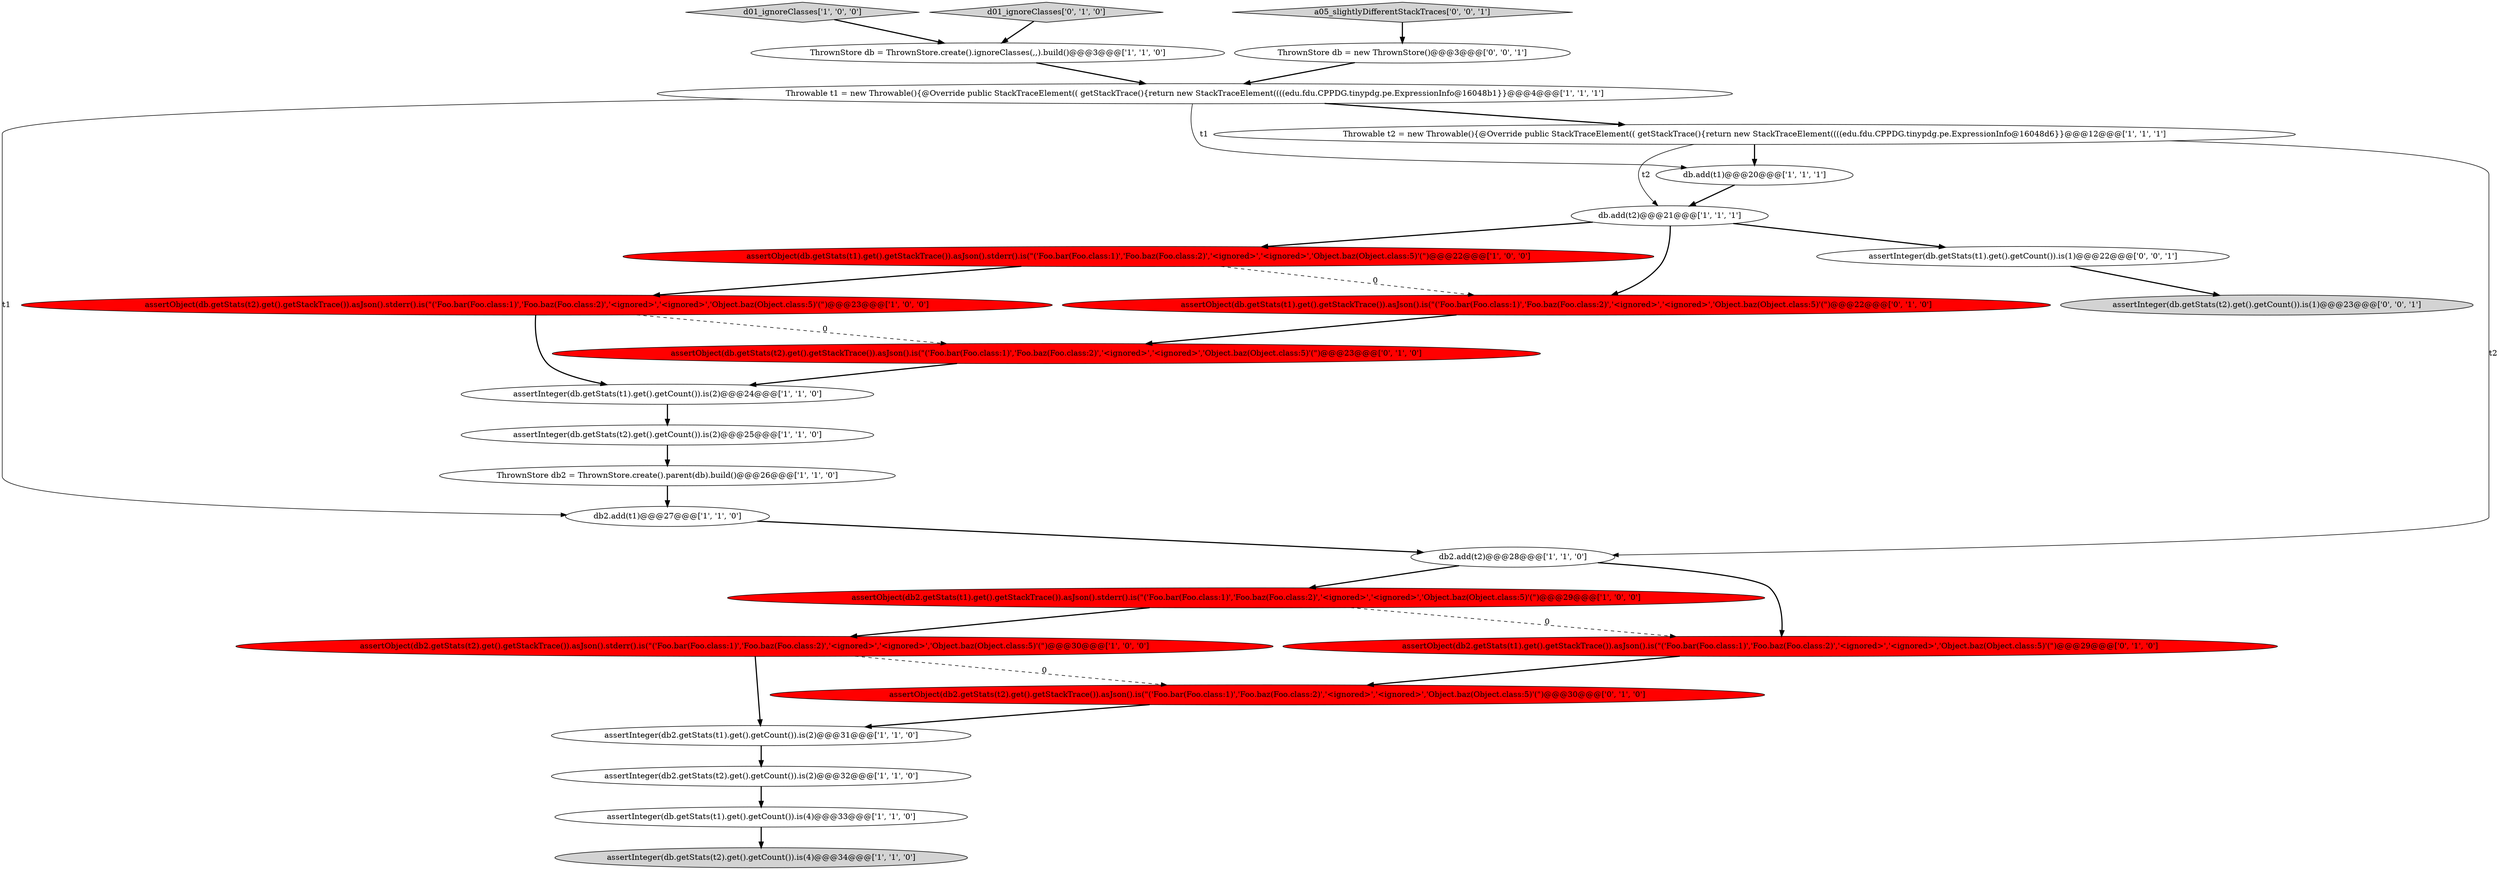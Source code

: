digraph {
8 [style = filled, label = "db2.add(t1)@@@27@@@['1', '1', '0']", fillcolor = white, shape = ellipse image = "AAA0AAABBB1BBB"];
3 [style = filled, label = "assertInteger(db.getStats(t1).get().getCount()).is(4)@@@33@@@['1', '1', '0']", fillcolor = white, shape = ellipse image = "AAA0AAABBB1BBB"];
16 [style = filled, label = "assertObject(db.getStats(t2).get().getStackTrace()).asJson().stderr().is(\"('Foo.bar(Foo.class:1)','Foo.baz(Foo.class:2)','<ignored>','<ignored>','Object.baz(Object.class:5)'(\")@@@23@@@['1', '0', '0']", fillcolor = red, shape = ellipse image = "AAA1AAABBB1BBB"];
15 [style = filled, label = "assertObject(db2.getStats(t2).get().getStackTrace()).asJson().stderr().is(\"('Foo.bar(Foo.class:1)','Foo.baz(Foo.class:2)','<ignored>','<ignored>','Object.baz(Object.class:5)'(\")@@@30@@@['1', '0', '0']", fillcolor = red, shape = ellipse image = "AAA1AAABBB1BBB"];
22 [style = filled, label = "assertObject(db.getStats(t1).get().getStackTrace()).asJson().is(\"('Foo.bar(Foo.class:1)','Foo.baz(Foo.class:2)','<ignored>','<ignored>','Object.baz(Object.class:5)'(\")@@@22@@@['0', '1', '0']", fillcolor = red, shape = ellipse image = "AAA1AAABBB2BBB"];
14 [style = filled, label = "db.add(t1)@@@20@@@['1', '1', '1']", fillcolor = white, shape = ellipse image = "AAA0AAABBB1BBB"];
2 [style = filled, label = "assertInteger(db.getStats(t2).get().getCount()).is(2)@@@25@@@['1', '1', '0']", fillcolor = white, shape = ellipse image = "AAA0AAABBB1BBB"];
20 [style = filled, label = "assertObject(db2.getStats(t2).get().getStackTrace()).asJson().is(\"('Foo.bar(Foo.class:1)','Foo.baz(Foo.class:2)','<ignored>','<ignored>','Object.baz(Object.class:5)'(\")@@@30@@@['0', '1', '0']", fillcolor = red, shape = ellipse image = "AAA1AAABBB2BBB"];
10 [style = filled, label = "d01_ignoreClasses['1', '0', '0']", fillcolor = lightgray, shape = diamond image = "AAA0AAABBB1BBB"];
23 [style = filled, label = "d01_ignoreClasses['0', '1', '0']", fillcolor = lightgray, shape = diamond image = "AAA0AAABBB2BBB"];
18 [style = filled, label = "db.add(t2)@@@21@@@['1', '1', '1']", fillcolor = white, shape = ellipse image = "AAA0AAABBB1BBB"];
12 [style = filled, label = "assertInteger(db2.getStats(t2).get().getCount()).is(2)@@@32@@@['1', '1', '0']", fillcolor = white, shape = ellipse image = "AAA0AAABBB1BBB"];
11 [style = filled, label = "assertInteger(db2.getStats(t1).get().getCount()).is(2)@@@31@@@['1', '1', '0']", fillcolor = white, shape = ellipse image = "AAA0AAABBB1BBB"];
13 [style = filled, label = "ThrownStore db = ThrownStore.create().ignoreClasses(,,).build()@@@3@@@['1', '1', '0']", fillcolor = white, shape = ellipse image = "AAA0AAABBB1BBB"];
9 [style = filled, label = "db2.add(t2)@@@28@@@['1', '1', '0']", fillcolor = white, shape = ellipse image = "AAA0AAABBB1BBB"];
4 [style = filled, label = "Throwable t2 = new Throwable(){@Override public StackTraceElement(( getStackTrace(){return new StackTraceElement((((edu.fdu.CPPDG.tinypdg.pe.ExpressionInfo@16048d6}}@@@12@@@['1', '1', '1']", fillcolor = white, shape = ellipse image = "AAA0AAABBB1BBB"];
19 [style = filled, label = "assertObject(db2.getStats(t1).get().getStackTrace()).asJson().is(\"('Foo.bar(Foo.class:1)','Foo.baz(Foo.class:2)','<ignored>','<ignored>','Object.baz(Object.class:5)'(\")@@@29@@@['0', '1', '0']", fillcolor = red, shape = ellipse image = "AAA1AAABBB2BBB"];
6 [style = filled, label = "assertInteger(db.getStats(t2).get().getCount()).is(4)@@@34@@@['1', '1', '0']", fillcolor = lightgray, shape = ellipse image = "AAA0AAABBB1BBB"];
26 [style = filled, label = "assertInteger(db.getStats(t1).get().getCount()).is(1)@@@22@@@['0', '0', '1']", fillcolor = white, shape = ellipse image = "AAA0AAABBB3BBB"];
21 [style = filled, label = "assertObject(db.getStats(t2).get().getStackTrace()).asJson().is(\"('Foo.bar(Foo.class:1)','Foo.baz(Foo.class:2)','<ignored>','<ignored>','Object.baz(Object.class:5)'(\")@@@23@@@['0', '1', '0']", fillcolor = red, shape = ellipse image = "AAA1AAABBB2BBB"];
0 [style = filled, label = "Throwable t1 = new Throwable(){@Override public StackTraceElement(( getStackTrace(){return new StackTraceElement((((edu.fdu.CPPDG.tinypdg.pe.ExpressionInfo@16048b1}}@@@4@@@['1', '1', '1']", fillcolor = white, shape = ellipse image = "AAA0AAABBB1BBB"];
24 [style = filled, label = "a05_slightlyDifferentStackTraces['0', '0', '1']", fillcolor = lightgray, shape = diamond image = "AAA0AAABBB3BBB"];
1 [style = filled, label = "assertInteger(db.getStats(t1).get().getCount()).is(2)@@@24@@@['1', '1', '0']", fillcolor = white, shape = ellipse image = "AAA0AAABBB1BBB"];
5 [style = filled, label = "assertObject(db2.getStats(t1).get().getStackTrace()).asJson().stderr().is(\"('Foo.bar(Foo.class:1)','Foo.baz(Foo.class:2)','<ignored>','<ignored>','Object.baz(Object.class:5)'(\")@@@29@@@['1', '0', '0']", fillcolor = red, shape = ellipse image = "AAA1AAABBB1BBB"];
17 [style = filled, label = "ThrownStore db2 = ThrownStore.create().parent(db).build()@@@26@@@['1', '1', '0']", fillcolor = white, shape = ellipse image = "AAA0AAABBB1BBB"];
25 [style = filled, label = "ThrownStore db = new ThrownStore()@@@3@@@['0', '0', '1']", fillcolor = white, shape = ellipse image = "AAA0AAABBB3BBB"];
27 [style = filled, label = "assertInteger(db.getStats(t2).get().getCount()).is(1)@@@23@@@['0', '0', '1']", fillcolor = lightgray, shape = ellipse image = "AAA0AAABBB3BBB"];
7 [style = filled, label = "assertObject(db.getStats(t1).get().getStackTrace()).asJson().stderr().is(\"('Foo.bar(Foo.class:1)','Foo.baz(Foo.class:2)','<ignored>','<ignored>','Object.baz(Object.class:5)'(\")@@@22@@@['1', '0', '0']", fillcolor = red, shape = ellipse image = "AAA1AAABBB1BBB"];
2->17 [style = bold, label=""];
25->0 [style = bold, label=""];
17->8 [style = bold, label=""];
4->18 [style = solid, label="t2"];
4->14 [style = bold, label=""];
15->20 [style = dashed, label="0"];
19->20 [style = bold, label=""];
18->26 [style = bold, label=""];
22->21 [style = bold, label=""];
5->15 [style = bold, label=""];
3->6 [style = bold, label=""];
11->12 [style = bold, label=""];
16->21 [style = dashed, label="0"];
0->8 [style = solid, label="t1"];
26->27 [style = bold, label=""];
18->22 [style = bold, label=""];
15->11 [style = bold, label=""];
10->13 [style = bold, label=""];
16->1 [style = bold, label=""];
0->4 [style = bold, label=""];
23->13 [style = bold, label=""];
24->25 [style = bold, label=""];
4->9 [style = solid, label="t2"];
21->1 [style = bold, label=""];
7->16 [style = bold, label=""];
8->9 [style = bold, label=""];
9->5 [style = bold, label=""];
9->19 [style = bold, label=""];
14->18 [style = bold, label=""];
1->2 [style = bold, label=""];
12->3 [style = bold, label=""];
0->14 [style = solid, label="t1"];
18->7 [style = bold, label=""];
5->19 [style = dashed, label="0"];
7->22 [style = dashed, label="0"];
13->0 [style = bold, label=""];
20->11 [style = bold, label=""];
}
